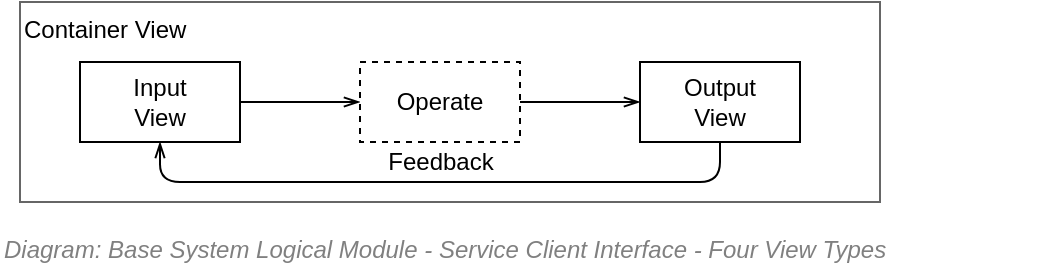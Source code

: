 <mxfile version="20.3.0" type="device"><diagram id="Iq1RE2in0E6iE0PK9IlK" name="Page-1"><mxGraphModel dx="782" dy="549" grid="1" gridSize="10" guides="1" tooltips="1" connect="1" arrows="1" fold="1" page="1" pageScale="1" pageWidth="827" pageHeight="1169" math="0" shadow="0"><root><mxCell id="0"/><mxCell id="1" parent="0"/><mxCell id="yfXk-oI6Lv4oV5DJiYqr-1" value="Container View" style="rounded=0;whiteSpace=wrap;html=1;labelBackgroundColor=none;strokeWidth=1;fontFamily=Helvetica;fontSize=12;align=left;opacity=60;verticalAlign=top;" parent="1" vertex="1"><mxGeometry x="130" y="130" width="430" height="100" as="geometry"/></mxCell><mxCell id="yfXk-oI6Lv4oV5DJiYqr-2" style="edgeStyle=orthogonalEdgeStyle;rounded=1;orthogonalLoop=1;jettySize=auto;html=1;labelBackgroundColor=none;startArrow=none;startFill=0;endArrow=openThin;endFill=0;endSize=6;fontFamily=Helvetica;fontSize=12;fontColor=#000000;" parent="1" source="yfXk-oI6Lv4oV5DJiYqr-3" target="yfXk-oI6Lv4oV5DJiYqr-5" edge="1"><mxGeometry relative="1" as="geometry"/></mxCell><mxCell id="yfXk-oI6Lv4oV5DJiYqr-3" value="Input&lt;br style=&quot;font-size: 12px;&quot;&gt;View" style="rounded=0;whiteSpace=wrap;html=1;labelBackgroundColor=none;strokeWidth=1;fontFamily=Helvetica;fontSize=12;align=center;" parent="1" vertex="1"><mxGeometry x="160" y="160" width="80" height="40" as="geometry"/></mxCell><mxCell id="yfXk-oI6Lv4oV5DJiYqr-4" style="edgeStyle=orthogonalEdgeStyle;rounded=1;orthogonalLoop=1;jettySize=auto;html=1;labelBackgroundColor=none;startArrow=none;startFill=0;endArrow=openThin;endFill=0;endSize=6;fontFamily=Helvetica;fontSize=12;fontColor=#000000;" parent="1" source="yfXk-oI6Lv4oV5DJiYqr-5" target="yfXk-oI6Lv4oV5DJiYqr-7" edge="1"><mxGeometry relative="1" as="geometry"/></mxCell><mxCell id="yfXk-oI6Lv4oV5DJiYqr-5" value="Operate" style="rounded=0;whiteSpace=wrap;html=1;labelBackgroundColor=none;strokeWidth=1;fontFamily=Helvetica;fontSize=12;align=center;dashed=1;" parent="1" vertex="1"><mxGeometry x="300" y="160" width="80" height="40" as="geometry"/></mxCell><mxCell id="yfXk-oI6Lv4oV5DJiYqr-6" value="Feedback" style="edgeStyle=orthogonalEdgeStyle;rounded=1;orthogonalLoop=1;jettySize=auto;html=1;entryX=0.5;entryY=1;entryDx=0;entryDy=0;labelBackgroundColor=none;startArrow=none;startFill=0;endArrow=openThin;endFill=0;endSize=6;fontFamily=Helvetica;fontSize=12;fontColor=#000000;exitX=0.5;exitY=1;exitDx=0;exitDy=0;" parent="1" source="yfXk-oI6Lv4oV5DJiYqr-7" target="yfXk-oI6Lv4oV5DJiYqr-3" edge="1"><mxGeometry y="-10" relative="1" as="geometry"><Array as="points"><mxPoint x="480" y="220"/><mxPoint x="200" y="220"/></Array><mxPoint as="offset"/></mxGeometry></mxCell><mxCell id="yfXk-oI6Lv4oV5DJiYqr-7" value="Output&lt;br style=&quot;font-size: 12px;&quot;&gt;View" style="rounded=0;whiteSpace=wrap;html=1;labelBackgroundColor=none;strokeWidth=1;fontFamily=Helvetica;fontSize=12;align=center;" parent="1" vertex="1"><mxGeometry x="440" y="160" width="80" height="40" as="geometry"/></mxCell><mxCell id="yfXk-oI6Lv4oV5DJiYqr-8" value="&lt;font style=&quot;font-size: 12px&quot;&gt;&lt;span style=&quot;font-size: 12px&quot;&gt;Diagram: Base System Logical Module -&amp;nbsp;&lt;/span&gt;Service Client Interface - Four View Types&lt;/font&gt;" style="text;strokeColor=none;fillColor=none;html=1;fontSize=24;fontStyle=2;verticalAlign=middle;align=left;shadow=0;glass=0;comic=0;opacity=30;fontColor=#808080;" parent="1" vertex="1"><mxGeometry x="120" y="240" width="520" height="20" as="geometry"/></mxCell></root></mxGraphModel></diagram></mxfile>